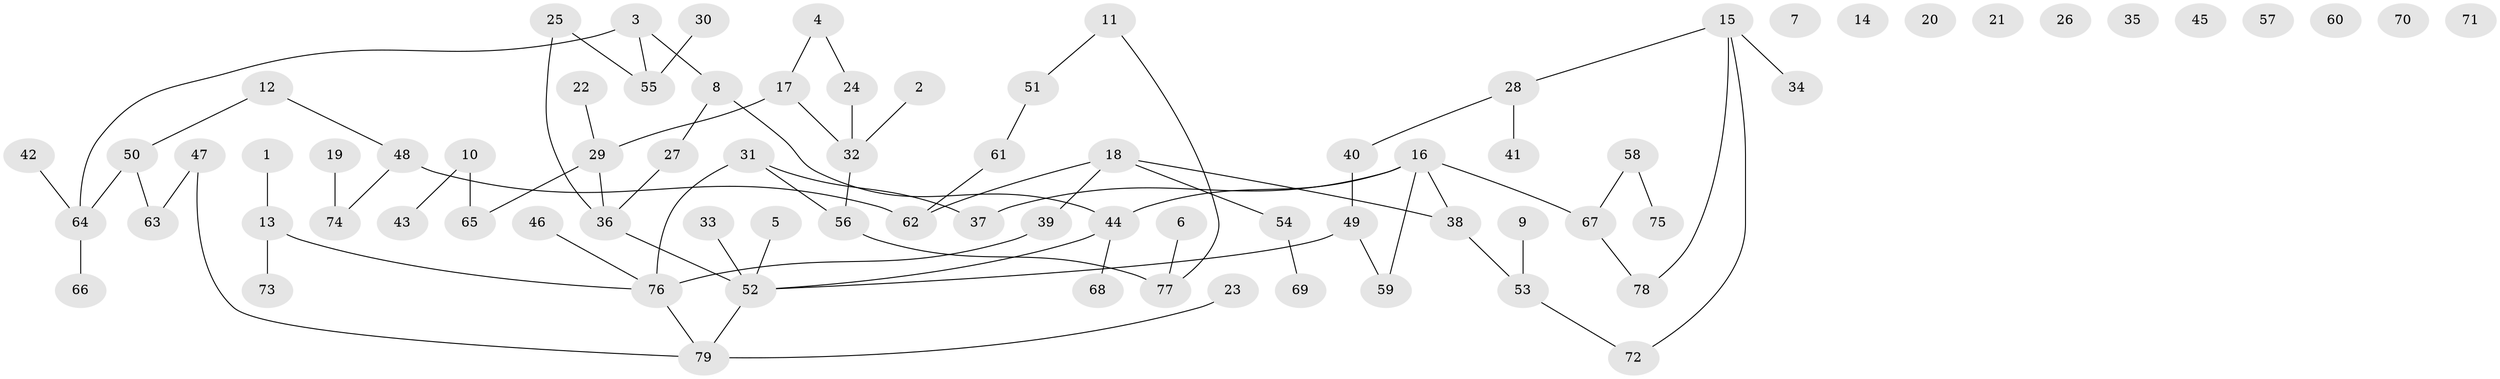 // Generated by graph-tools (version 1.1) at 2025/49/03/09/25 03:49:05]
// undirected, 79 vertices, 79 edges
graph export_dot {
graph [start="1"]
  node [color=gray90,style=filled];
  1;
  2;
  3;
  4;
  5;
  6;
  7;
  8;
  9;
  10;
  11;
  12;
  13;
  14;
  15;
  16;
  17;
  18;
  19;
  20;
  21;
  22;
  23;
  24;
  25;
  26;
  27;
  28;
  29;
  30;
  31;
  32;
  33;
  34;
  35;
  36;
  37;
  38;
  39;
  40;
  41;
  42;
  43;
  44;
  45;
  46;
  47;
  48;
  49;
  50;
  51;
  52;
  53;
  54;
  55;
  56;
  57;
  58;
  59;
  60;
  61;
  62;
  63;
  64;
  65;
  66;
  67;
  68;
  69;
  70;
  71;
  72;
  73;
  74;
  75;
  76;
  77;
  78;
  79;
  1 -- 13;
  2 -- 32;
  3 -- 8;
  3 -- 55;
  3 -- 64;
  4 -- 17;
  4 -- 24;
  5 -- 52;
  6 -- 77;
  8 -- 27;
  8 -- 44;
  9 -- 53;
  10 -- 43;
  10 -- 65;
  11 -- 51;
  11 -- 77;
  12 -- 48;
  12 -- 50;
  13 -- 73;
  13 -- 76;
  15 -- 28;
  15 -- 34;
  15 -- 72;
  15 -- 78;
  16 -- 37;
  16 -- 38;
  16 -- 44;
  16 -- 59;
  16 -- 67;
  17 -- 29;
  17 -- 32;
  18 -- 38;
  18 -- 39;
  18 -- 54;
  18 -- 62;
  19 -- 74;
  22 -- 29;
  23 -- 79;
  24 -- 32;
  25 -- 36;
  25 -- 55;
  27 -- 36;
  28 -- 40;
  28 -- 41;
  29 -- 36;
  29 -- 65;
  30 -- 55;
  31 -- 37;
  31 -- 56;
  31 -- 76;
  32 -- 56;
  33 -- 52;
  36 -- 52;
  38 -- 53;
  39 -- 76;
  40 -- 49;
  42 -- 64;
  44 -- 52;
  44 -- 68;
  46 -- 76;
  47 -- 63;
  47 -- 79;
  48 -- 62;
  48 -- 74;
  49 -- 52;
  49 -- 59;
  50 -- 63;
  50 -- 64;
  51 -- 61;
  52 -- 79;
  53 -- 72;
  54 -- 69;
  56 -- 77;
  58 -- 67;
  58 -- 75;
  61 -- 62;
  64 -- 66;
  67 -- 78;
  76 -- 79;
}

